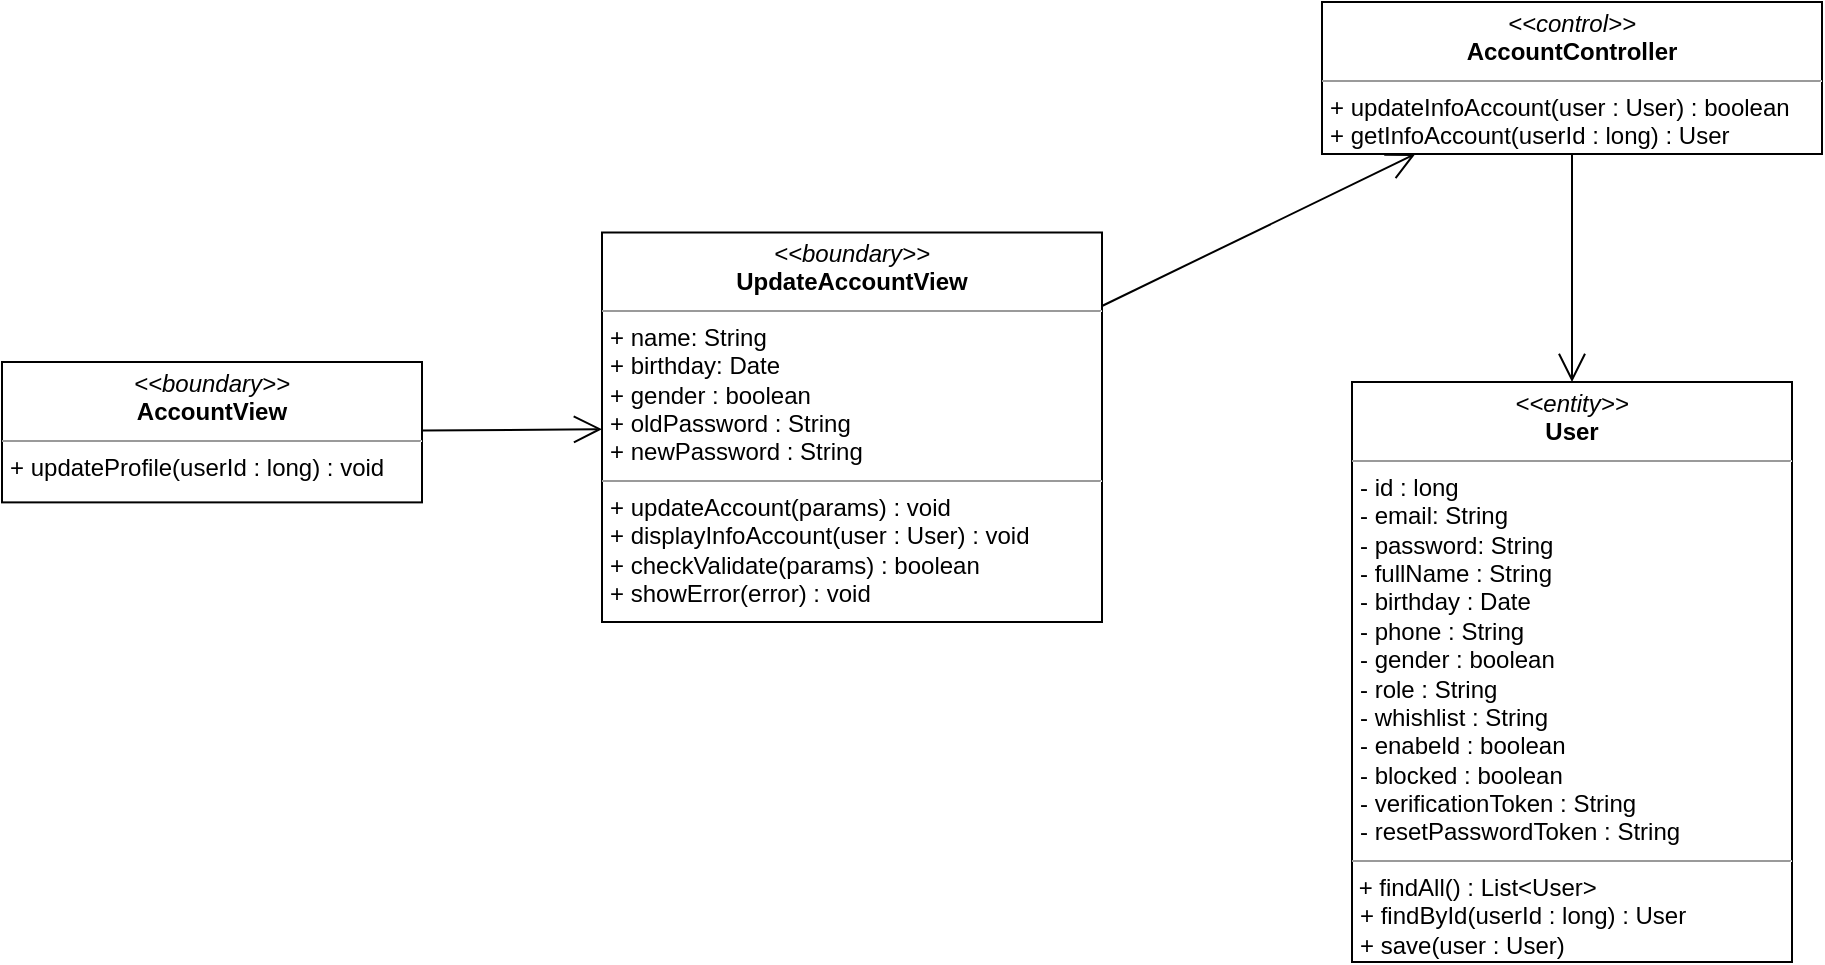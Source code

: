 <mxfile version="14.7.3" type="device"><diagram id="C5RBs43oDa-KdzZeNtuy" name="Page-1"><mxGraphModel dx="1935" dy="482" grid="1" gridSize="10" guides="1" tooltips="1" connect="1" arrows="1" fold="1" page="1" pageScale="1" pageWidth="827" pageHeight="1169" math="0" shadow="0"><root><mxCell id="WIyWlLk6GJQsqaUBKTNV-0"/><mxCell id="WIyWlLk6GJQsqaUBKTNV-1" parent="WIyWlLk6GJQsqaUBKTNV-0"/><mxCell id="3_BIi-De6FGUcCYfIj-2-2" value="&lt;p style=&quot;margin: 0px ; margin-top: 4px ; text-align: center&quot;&gt;&lt;i&gt;&amp;lt;&amp;lt;entity&amp;gt;&amp;gt;&lt;/i&gt;&lt;br&gt;&lt;b&gt;User&lt;/b&gt;&lt;/p&gt;&lt;hr size=&quot;1&quot;&gt;&lt;p style=&quot;margin: 0px ; margin-left: 4px&quot;&gt;- id : long&lt;/p&gt;&lt;p style=&quot;margin: 0px ; margin-left: 4px&quot;&gt;- email: String&lt;br&gt;- password: String&lt;/p&gt;&lt;p style=&quot;margin: 0px ; margin-left: 4px&quot;&gt;- fullName : String&lt;/p&gt;&lt;p style=&quot;margin: 0px ; margin-left: 4px&quot;&gt;- birthday : Date&lt;/p&gt;&lt;p style=&quot;margin: 0px ; margin-left: 4px&quot;&gt;- phone : String&lt;/p&gt;&lt;p style=&quot;margin: 0px ; margin-left: 4px&quot;&gt;- gender : boolean&lt;/p&gt;&lt;p style=&quot;margin: 0px ; margin-left: 4px&quot;&gt;- role : String&lt;/p&gt;&lt;p style=&quot;margin: 0px ; margin-left: 4px&quot;&gt;- whishlist : String&lt;/p&gt;&lt;p style=&quot;margin: 0px ; margin-left: 4px&quot;&gt;- enabeld : boolean&lt;/p&gt;&lt;p style=&quot;margin: 0px ; margin-left: 4px&quot;&gt;- blocked : boolean&lt;/p&gt;&lt;p style=&quot;margin: 0px ; margin-left: 4px&quot;&gt;- verificationToken : String&lt;/p&gt;&lt;p style=&quot;margin: 0px ; margin-left: 4px&quot;&gt;- resetPasswordToken : String&lt;/p&gt;&lt;hr size=&quot;1&quot;&gt;&amp;nbsp;+ findAll() : List&amp;lt;User&amp;gt;&lt;p style=&quot;margin: 0px ; margin-left: 4px&quot;&gt;+ findById(userId : long) : User&lt;/p&gt;&lt;p style=&quot;margin: 0px ; margin-left: 4px&quot;&gt;+ save(user : User)&lt;/p&gt;" style="verticalAlign=top;align=left;overflow=fill;fontSize=12;fontFamily=Helvetica;html=1;" parent="WIyWlLk6GJQsqaUBKTNV-1" vertex="1"><mxGeometry x="525" y="260" width="220" height="290" as="geometry"/></mxCell><mxCell id="3_BIi-De6FGUcCYfIj-2-4" value="&lt;p style=&quot;margin: 0px ; margin-top: 4px ; text-align: center&quot;&gt;&lt;i&gt;&amp;lt;&amp;lt;control&amp;gt;&amp;gt;&lt;/i&gt;&lt;br&gt;&lt;b&gt;AccountController&lt;/b&gt;&lt;br&gt;&lt;/p&gt;&lt;hr size=&quot;1&quot;&gt;&lt;p style=&quot;margin: 0px ; margin-left: 4px&quot;&gt;&lt;/p&gt;&lt;p style=&quot;margin: 0px ; margin-left: 4px&quot;&gt;+ updateInfoAccount(user : User) : boolean&lt;br&gt;&lt;/p&gt;&lt;p style=&quot;margin: 0px ; margin-left: 4px&quot;&gt;+ getInfoAccount(userId : long) : User&lt;/p&gt;" style="verticalAlign=top;align=left;overflow=fill;fontSize=12;fontFamily=Helvetica;html=1;" parent="WIyWlLk6GJQsqaUBKTNV-1" vertex="1"><mxGeometry x="510" y="70" width="250" height="76" as="geometry"/></mxCell><mxCell id="3_BIi-De6FGUcCYfIj-2-5" value="" style="endArrow=open;endFill=1;endSize=12;html=1;" parent="WIyWlLk6GJQsqaUBKTNV-1" source="a_lbDAOAiU6-m0rziZKH-2" target="3_BIi-De6FGUcCYfIj-2-4" edge="1"><mxGeometry width="160" relative="1" as="geometry"><mxPoint x="80" y="230.25" as="sourcePoint"/><mxPoint x="640" y="100" as="targetPoint"/></mxGeometry></mxCell><mxCell id="3_BIi-De6FGUcCYfIj-2-30" value="" style="endArrow=open;endFill=1;endSize=12;html=1;strokeColor=#000000;" parent="WIyWlLk6GJQsqaUBKTNV-1" source="3_BIi-De6FGUcCYfIj-2-4" target="3_BIi-De6FGUcCYfIj-2-2" edge="1"><mxGeometry width="160" relative="1" as="geometry"><mxPoint x="330" y="220" as="sourcePoint"/><mxPoint x="440" y="230.25" as="targetPoint"/></mxGeometry></mxCell><mxCell id="a_lbDAOAiU6-m0rziZKH-0" value="&lt;p style=&quot;margin: 0px ; margin-top: 4px ; text-align: center&quot;&gt;&lt;i&gt;&amp;lt;&amp;lt;boundary&amp;gt;&amp;gt;&lt;/i&gt;&lt;br&gt;&lt;b&gt;AccountView&lt;/b&gt;&lt;/p&gt;&lt;hr size=&quot;1&quot;&gt;&lt;p style=&quot;margin: 0px ; margin-left: 4px&quot;&gt;&lt;span&gt;+ updateProfile(userId : long) : void&lt;/span&gt;&lt;/p&gt;" style="verticalAlign=top;align=left;overflow=fill;fontSize=12;fontFamily=Helvetica;html=1;" parent="WIyWlLk6GJQsqaUBKTNV-1" vertex="1"><mxGeometry x="-150" y="250" width="210" height="70.19" as="geometry"/></mxCell><mxCell id="a_lbDAOAiU6-m0rziZKH-2" value="&lt;p style=&quot;margin: 0px ; margin-top: 4px ; text-align: center&quot;&gt;&lt;i&gt;&amp;lt;&amp;lt;boundary&amp;gt;&amp;gt;&lt;/i&gt;&lt;br&gt;&lt;b&gt;UpdateAccountView&lt;/b&gt;&lt;/p&gt;&lt;hr size=&quot;1&quot;&gt;&lt;p style=&quot;margin: 0px ; margin-left: 4px&quot;&gt;+ name: String&lt;br&gt;+ birthday: Date&lt;/p&gt;&lt;p style=&quot;margin: 0px ; margin-left: 4px&quot;&gt;+ gender : boolean&lt;/p&gt;&lt;p style=&quot;margin: 0px ; margin-left: 4px&quot;&gt;+ oldPassword : String&lt;/p&gt;&lt;p style=&quot;margin: 0px ; margin-left: 4px&quot;&gt;+ newPassword : String&lt;/p&gt;&lt;hr size=&quot;1&quot;&gt;&lt;p style=&quot;margin: 0px 0px 0px 4px&quot;&gt;+ updateAccount(params) : void&lt;/p&gt;&lt;p style=&quot;margin: 0px 0px 0px 4px&quot;&gt;+ displayInfoAccount(user : User) : void&lt;/p&gt;&lt;p style=&quot;margin: 0px 0px 0px 4px&quot;&gt;+ checkValidate(params) : boolean&lt;/p&gt;&lt;p style=&quot;margin: 0px 0px 0px 4px&quot;&gt;+ showError(error) : void&lt;/p&gt;" style="verticalAlign=top;align=left;overflow=fill;fontSize=12;fontFamily=Helvetica;html=1;" parent="WIyWlLk6GJQsqaUBKTNV-1" vertex="1"><mxGeometry x="150" y="185.25" width="250" height="194.75" as="geometry"/></mxCell><mxCell id="4BCnfgmAcQ7EF0jEq3Cm-2" value="" style="endArrow=open;endFill=1;endSize=12;html=1;" parent="WIyWlLk6GJQsqaUBKTNV-1" source="a_lbDAOAiU6-m0rziZKH-0" target="a_lbDAOAiU6-m0rziZKH-2" edge="1"><mxGeometry width="160" relative="1" as="geometry"><mxPoint x="100" y="250" as="sourcePoint"/><mxPoint x="260" y="250" as="targetPoint"/></mxGeometry></mxCell></root></mxGraphModel></diagram></mxfile>